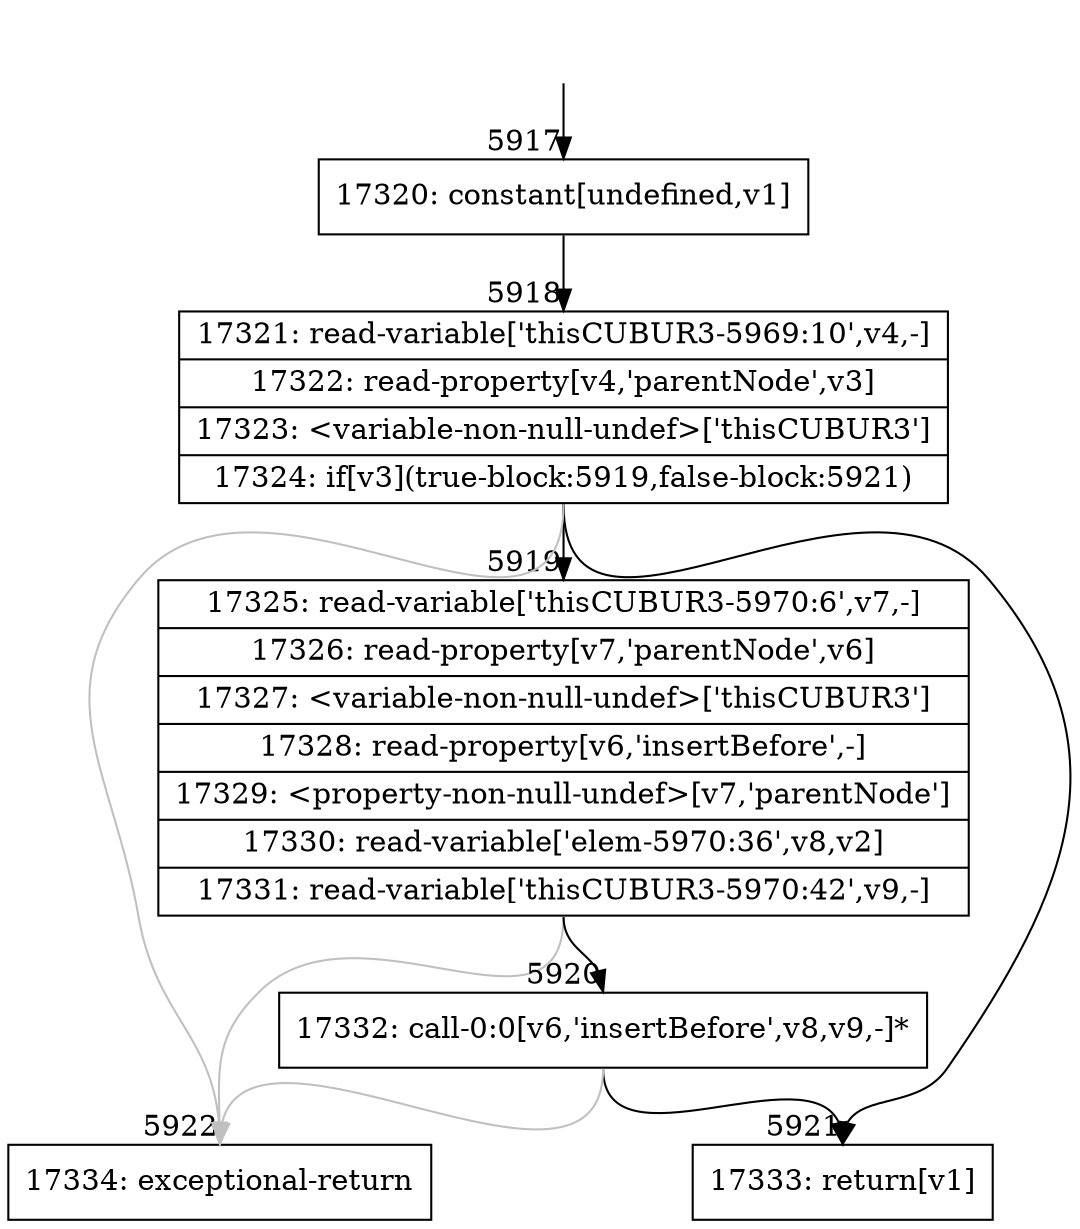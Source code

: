 digraph {
rankdir="TD"
BB_entry390[shape=none,label=""];
BB_entry390 -> BB5917 [tailport=s, headport=n, headlabel="    5917"]
BB5917 [shape=record label="{17320: constant[undefined,v1]}" ] 
BB5917 -> BB5918 [tailport=s, headport=n, headlabel="      5918"]
BB5918 [shape=record label="{17321: read-variable['thisCUBUR3-5969:10',v4,-]|17322: read-property[v4,'parentNode',v3]|17323: \<variable-non-null-undef\>['thisCUBUR3']|17324: if[v3](true-block:5919,false-block:5921)}" ] 
BB5918 -> BB5919 [tailport=s, headport=n, headlabel="      5919"]
BB5918 -> BB5921 [tailport=s, headport=n, headlabel="      5921"]
BB5918 -> BB5922 [tailport=s, headport=n, color=gray, headlabel="      5922"]
BB5919 [shape=record label="{17325: read-variable['thisCUBUR3-5970:6',v7,-]|17326: read-property[v7,'parentNode',v6]|17327: \<variable-non-null-undef\>['thisCUBUR3']|17328: read-property[v6,'insertBefore',-]|17329: \<property-non-null-undef\>[v7,'parentNode']|17330: read-variable['elem-5970:36',v8,v2]|17331: read-variable['thisCUBUR3-5970:42',v9,-]}" ] 
BB5919 -> BB5920 [tailport=s, headport=n, headlabel="      5920"]
BB5919 -> BB5922 [tailport=s, headport=n, color=gray]
BB5920 [shape=record label="{17332: call-0:0[v6,'insertBefore',v8,v9,-]*}" ] 
BB5920 -> BB5921 [tailport=s, headport=n]
BB5920 -> BB5922 [tailport=s, headport=n, color=gray]
BB5921 [shape=record label="{17333: return[v1]}" ] 
BB5922 [shape=record label="{17334: exceptional-return}" ] 
}
